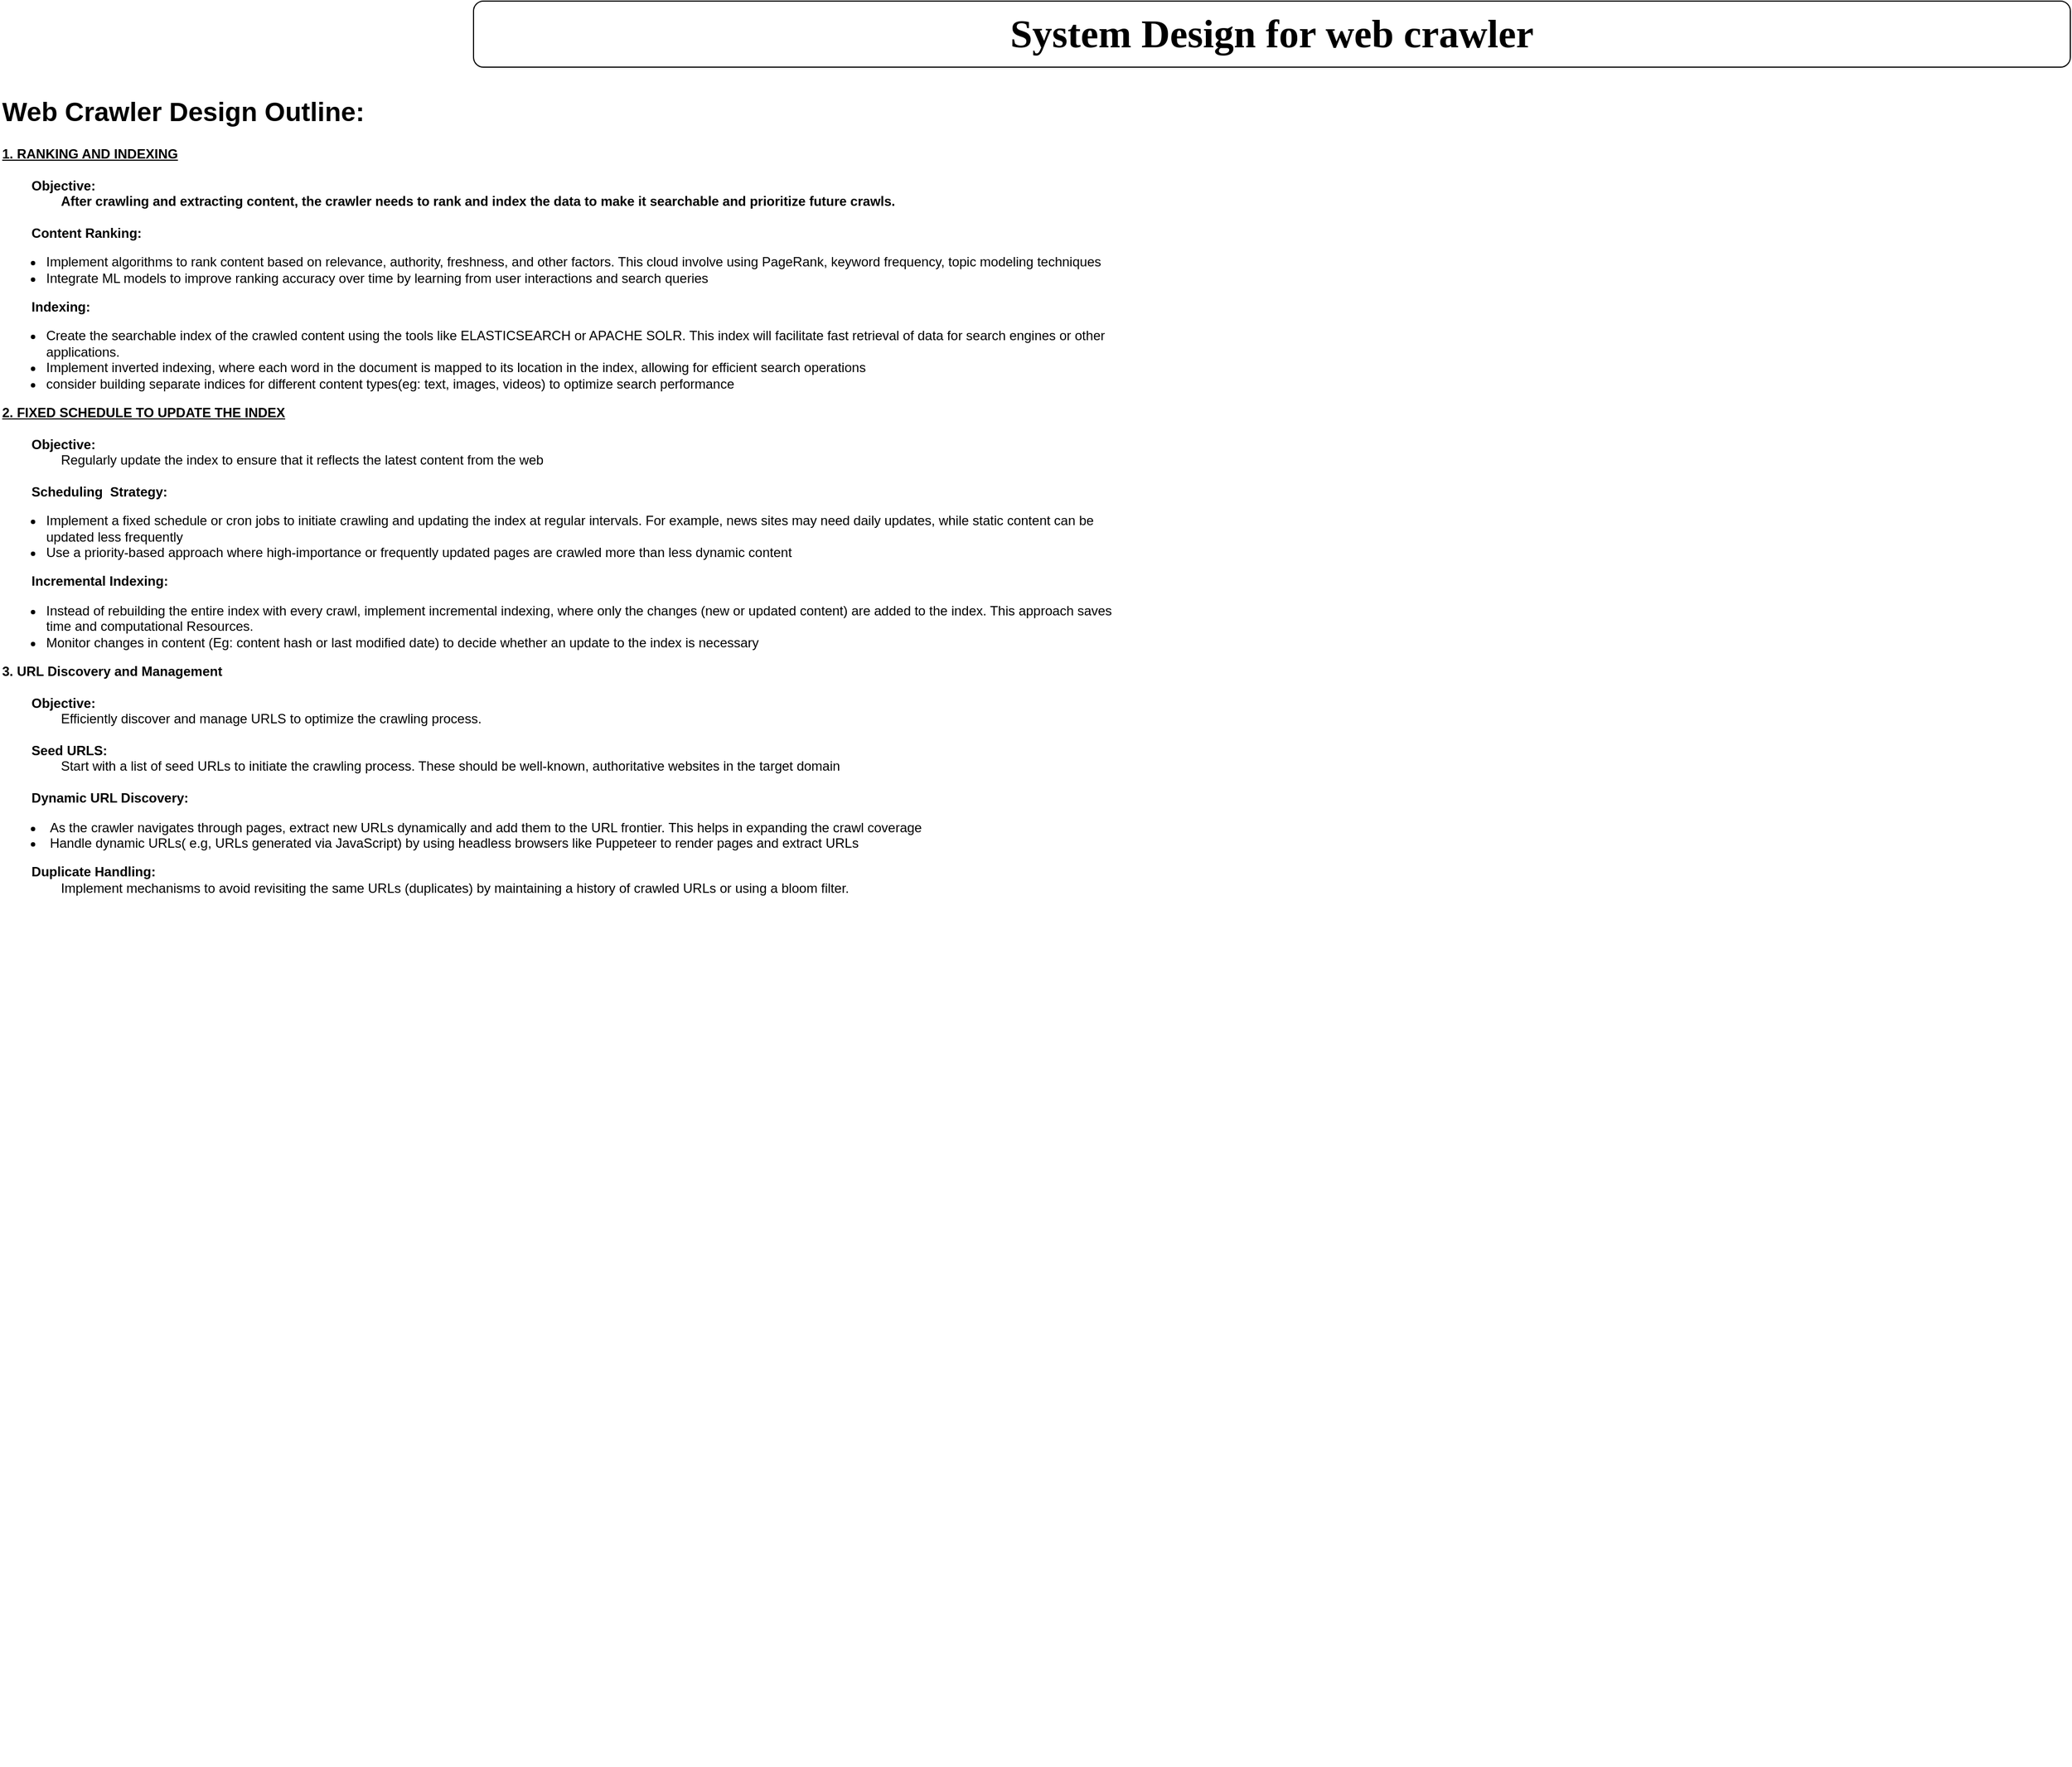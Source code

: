 <mxfile version="24.7.7">
  <diagram name="Page-1" id="5bWgAJpQAsmb562W-yM8">
    <mxGraphModel dx="-22" dy="619" grid="1" gridSize="10" guides="1" tooltips="1" connect="1" arrows="1" fold="1" page="1" pageScale="1" pageWidth="1169" pageHeight="1654" math="0" shadow="0">
      <root>
        <mxCell id="0" />
        <mxCell id="1" parent="0" />
        <mxCell id="MsE94xO0FCAmjHNaboih-4" value="&lt;font face=&quot;Times New Roman&quot;&gt;&lt;b&gt;&lt;font style=&quot;font-size: 36px;&quot;&gt;System Design for web crawler &lt;/font&gt;&lt;br&gt;&lt;/b&gt;&lt;/font&gt;" style="rounded=1;whiteSpace=wrap;html=1;" vertex="1" parent="1">
          <mxGeometry x="1620" width="1450" height="60" as="geometry" />
        </mxCell>
        <mxCell id="MsE94xO0FCAmjHNaboih-5" value="&lt;h1 style=&quot;margin-top: 0px;&quot;&gt;Web Crawler Design Outline:&lt;/h1&gt;&lt;div&gt;&lt;u&gt;&lt;b&gt;1. RANKING AND INDEXING&lt;/b&gt;&lt;/u&gt;&lt;/div&gt;&lt;div&gt;&lt;u&gt;&lt;b&gt;&lt;br&gt;&lt;/b&gt;&lt;/u&gt;&lt;/div&gt;&lt;div&gt;&lt;b&gt;&lt;span style=&quot;white-space: pre;&quot;&gt;&#x9;Objective: &lt;/span&gt;&lt;/b&gt;&lt;/div&gt;&lt;div&gt;&lt;b&gt;&lt;span style=&quot;white-space: pre;&quot;&gt;&lt;span style=&quot;white-space: pre;&quot;&gt;&#x9;&lt;/span&gt;&lt;span style=&quot;white-space: pre;&quot;&gt;&#x9;&lt;/span&gt;After crawling and extracting content, the crawler needs to rank and index the data to make it searchable and prioritize future crawls.&lt;/span&gt;&lt;/b&gt;&lt;/div&gt;&lt;div&gt;&lt;b&gt;&lt;span style=&quot;white-space: pre;&quot;&gt;&lt;span style=&quot;white-space: pre;&quot;&gt;&#x9;&lt;/span&gt;&lt;br&gt;&lt;/span&gt;&lt;/b&gt;&lt;/div&gt;&lt;div&gt;&lt;b&gt;&lt;span style=&quot;white-space: pre;&quot;&gt;&lt;span style=&quot;white-space: pre;&quot;&gt;&#x9;&lt;/span&gt;Content Ranking:&lt;br&gt;&lt;/span&gt;&lt;/b&gt;&lt;/div&gt;&lt;ul&gt;&lt;li&gt;&lt;span style=&quot;white-space: pre;&quot;&gt;Implement algorithms to rank content based on relevance, authority, freshness, and other factors. This cloud involve using PageRank, keyword frequency, topic modeling techniques&lt;/span&gt;&lt;span style=&quot;white-space: pre;&quot;&gt;&#x9;&lt;/span&gt;&lt;/li&gt;&lt;li&gt;&lt;span style=&quot;white-space: pre;&quot;&gt;Integrate ML models to improve ranking accuracy over time by learning from user interactions and search queries&lt;/span&gt;&lt;/li&gt;&lt;/ul&gt;&lt;div&gt;&lt;b&gt;&lt;span style=&quot;white-space: pre;&quot;&gt;&#x9;&lt;/span&gt;Indexing:&lt;/b&gt;&lt;/div&gt;&lt;div&gt;&lt;ul&gt;&lt;li&gt;Create the searchable index of the crawled content using the tools like ELASTICSEARCH or APACHE SOLR. This index will facilitate fast retrieval of data for search engines or other applications.&lt;/li&gt;&lt;li&gt;Implement inverted indexing, where each word in the document is mapped to its location in the index, allowing for efficient search operations&lt;/li&gt;&lt;li&gt;consider building separate indices for different content types(eg: text, images, videos) to optimize search performance&lt;/li&gt;&lt;/ul&gt;&lt;div&gt;&lt;b&gt;&lt;u&gt;2. FIXED SCHEDULE TO UPDATE THE INDEX&lt;/u&gt;&lt;/b&gt;&lt;/div&gt;&lt;div&gt;&lt;b&gt;&lt;u&gt;&lt;br&gt;&lt;/u&gt;&lt;/b&gt;&lt;/div&gt;&lt;div&gt;&lt;b&gt;&lt;span style=&quot;white-space: pre;&quot;&gt;&#x9;Objective:&lt;/span&gt;&lt;/b&gt; &lt;br&gt;&lt;/div&gt;&lt;div&gt;&lt;span style=&quot;white-space: pre;&quot;&gt;&#x9;&lt;/span&gt;&lt;span style=&quot;white-space: pre;&quot;&gt;&#x9;&lt;/span&gt;Regularly update the index to ensure that it reflects the latest content from the web&lt;b&gt; &lt;br&gt;&lt;/b&gt;&lt;/div&gt;&lt;div&gt;&lt;b&gt;&lt;br&gt;&lt;/b&gt;&lt;/div&gt;&lt;div&gt;&lt;b&gt;&lt;span style=&quot;white-space: pre;&quot;&gt;&#x9;&lt;/span&gt;Scheduling&amp;nbsp; Strategy:&lt;/b&gt;&lt;/div&gt;&lt;div&gt;&lt;ul&gt;&lt;li&gt;Implement a fixed schedule or cron jobs to initiate crawling and updating the index at regular intervals. For example, news sites may need daily updates, while static content can be updated less frequently&lt;/li&gt;&lt;li&gt;Use a priority-based approach where high-importance or frequently updated pages are crawled more than less dynamic content&lt;/li&gt;&lt;/ul&gt;&lt;div&gt;&lt;b&gt;&lt;span style=&quot;white-space: pre;&quot;&gt;&#x9;&lt;/span&gt;Incremental Indexing:&lt;/b&gt;&lt;/div&gt;&lt;div&gt;&lt;ul&gt;&lt;li&gt;Instead of rebuilding the entire index with every crawl, implement incremental indexing, where only the changes (new or updated content) are added to the index. This approach saves time and computational Resources.&lt;/li&gt;&lt;li&gt;Monitor changes in content (Eg: content hash or last modified date) to decide whether an update to the index is necessary&lt;/li&gt;&lt;/ul&gt;&lt;div&gt;&lt;b&gt;3. URL Discovery and Management&lt;/b&gt;&lt;/div&gt;&lt;div&gt;&lt;b&gt;&lt;br&gt;&lt;/b&gt;&lt;/div&gt;&lt;div&gt;&lt;b&gt;&lt;span style=&quot;white-space: pre;&quot;&gt;&#x9;&lt;/span&gt;Objective: &lt;br&gt;&lt;/b&gt;&lt;/div&gt;&lt;div&gt;&lt;span style=&quot;white-space: pre;&quot;&gt;&#x9;&lt;/span&gt;&lt;span style=&quot;white-space: pre;&quot;&gt;&#x9;&lt;/span&gt;Efficiently discover and manage URLS to optimize the crawling process.&lt;/div&gt;&lt;div&gt;&lt;span style=&quot;white-space: pre;&quot;&gt;&#x9;&lt;/span&gt;&lt;/div&gt;&lt;div&gt;&lt;b&gt;&lt;span style=&quot;white-space: pre;&quot;&gt;&#x9;&lt;/span&gt;Seed URLS:&lt;/b&gt;&lt;/div&gt;&lt;div&gt;&lt;span style=&quot;white-space: pre;&quot;&gt;&#x9;&lt;/span&gt;&lt;span style=&quot;white-space: pre;&quot;&gt;&#x9;&lt;/span&gt;Start with a list of seed URLs to initiate the crawling process. These should be well-known, authoritative websites in the target domain&lt;/div&gt;&lt;div&gt;&lt;span style=&quot;white-space: pre;&quot;&gt;&#x9;&lt;/span&gt;&lt;/div&gt;&lt;div&gt;&lt;b&gt;&lt;span style=&quot;white-space: pre;&quot;&gt;&#x9;&lt;/span&gt;Dynamic URL Discovery:&lt;/b&gt;&lt;/div&gt;&lt;div&gt;&lt;ul&gt;&lt;li&gt;&amp;nbsp;As the crawler navigates through pages, extract new URLs dynamically and add them to the URL frontier. This helps in expanding the crawl coverage&lt;/li&gt;&lt;li&gt;&amp;nbsp;Handle dynamic URLs( e.g, URLs generated via JavaScript) by using headless browsers like Puppeteer to render pages and extract URLs&lt;/li&gt;&lt;/ul&gt;&lt;div&gt;&lt;b&gt;&lt;span style=&quot;white-space: pre;&quot;&gt;&#x9;&lt;/span&gt;Duplicate Handling:&lt;/b&gt;&lt;/div&gt;&lt;div&gt;&lt;span style=&quot;white-space: pre;&quot;&gt;&#x9;&lt;/span&gt;&lt;span style=&quot;white-space: pre;&quot;&gt;&#x9;&lt;/span&gt;Implement mechanisms to avoid revisiting the same URLs (duplicates) by maintaining a history of crawled URLs or using a bloom filter.&lt;/div&gt;&lt;div&gt;&lt;br&gt;&lt;/div&gt;&lt;div&gt;&lt;br&gt;&lt;/div&gt;&lt;/div&gt;&lt;div&gt;&lt;br&gt;&lt;/div&gt;&lt;div&gt;&lt;b&gt;&lt;br&gt;&lt;/b&gt;&lt;/div&gt;&lt;/div&gt;&lt;/div&gt;&lt;div&gt;&lt;b&gt;&lt;br&gt;&lt;/b&gt;&lt;/div&gt;&lt;/div&gt;" style="text;html=1;whiteSpace=wrap;overflow=hidden;rounded=0;" vertex="1" parent="1">
          <mxGeometry x="1190" y="80" width="1030" height="1520" as="geometry" />
        </mxCell>
      </root>
    </mxGraphModel>
  </diagram>
</mxfile>

